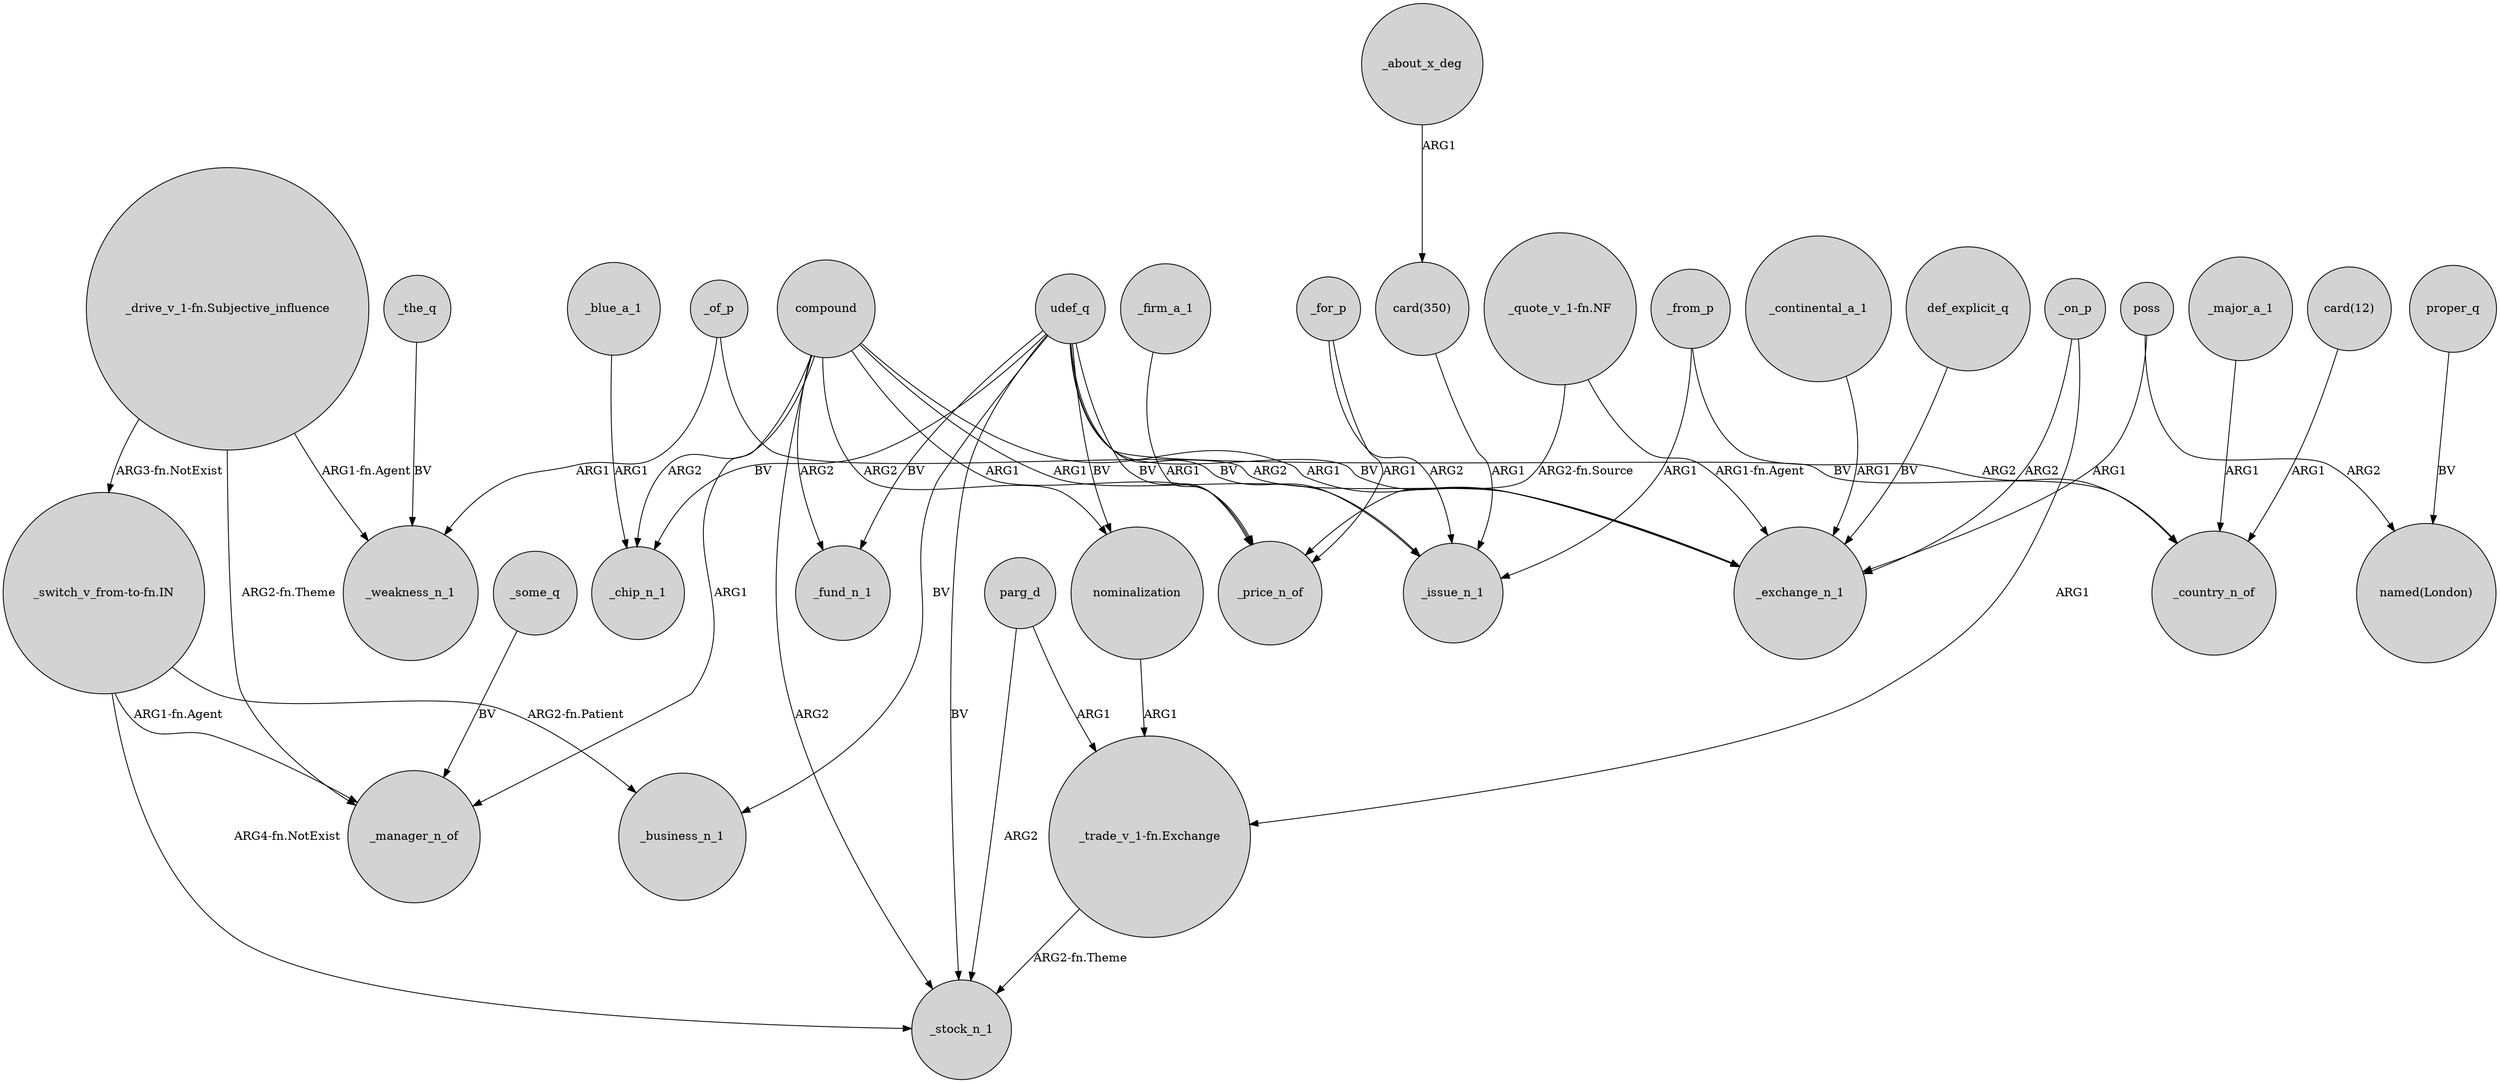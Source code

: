 digraph {
	node [shape=circle style=filled]
	"_drive_v_1-fn.Subjective_influence" -> _weakness_n_1 [label="ARG1-fn.Agent"]
	compound -> _manager_n_of [label=ARG1]
	_firm_a_1 -> _price_n_of [label=ARG1]
	udef_q -> _price_n_of [label=BV]
	_about_x_deg -> "card(350)" [label=ARG1]
	parg_d -> "_trade_v_1-fn.Exchange" [label=ARG1]
	udef_q -> _chip_n_1 [label=BV]
	_from_p -> _country_n_of [label=ARG2]
	"_quote_v_1-fn.NF" -> _price_n_of [label="ARG2-fn.Source"]
	"_drive_v_1-fn.Subjective_influence" -> "_switch_v_from-to-fn.IN" [label="ARG3-fn.NotExist"]
	"_switch_v_from-to-fn.IN" -> _stock_n_1 [label="ARG4-fn.NotExist"]
	compound -> nominalization [label=ARG2]
	compound -> _fund_n_1 [label=ARG2]
	_the_q -> _weakness_n_1 [label=BV]
	"_drive_v_1-fn.Subjective_influence" -> _manager_n_of [label="ARG2-fn.Theme"]
	"_quote_v_1-fn.NF" -> _exchange_n_1 [label="ARG1-fn.Agent"]
	"_switch_v_from-to-fn.IN" -> _manager_n_of [label="ARG1-fn.Agent"]
	_for_p -> _price_n_of [label=ARG1]
	poss -> _exchange_n_1 [label=ARG1]
	_from_p -> _issue_n_1 [label=ARG1]
	_on_p -> "_trade_v_1-fn.Exchange" [label=ARG1]
	_major_a_1 -> _country_n_of [label=ARG1]
	compound -> _stock_n_1 [label=ARG2]
	compound -> _chip_n_1 [label=ARG2]
	"_trade_v_1-fn.Exchange" -> _stock_n_1 [label="ARG2-fn.Theme"]
	udef_q -> _country_n_of [label=BV]
	udef_q -> _stock_n_1 [label=BV]
	"_switch_v_from-to-fn.IN" -> _business_n_1 [label="ARG2-fn.Patient"]
	compound -> _exchange_n_1 [label=ARG1]
	def_explicit_q -> _exchange_n_1 [label=BV]
	_of_p -> _exchange_n_1 [label=ARG2]
	"card(350)" -> _issue_n_1 [label=ARG1]
	"card(12)" -> _country_n_of [label=ARG1]
	udef_q -> _issue_n_1 [label=BV]
	udef_q -> _fund_n_1 [label=BV]
	udef_q -> nominalization [label=BV]
	compound -> _issue_n_1 [label=ARG1]
	proper_q -> "named(London)" [label=BV]
	_blue_a_1 -> _chip_n_1 [label=ARG1]
	_on_p -> _exchange_n_1 [label=ARG2]
	udef_q -> _business_n_1 [label=BV]
	_for_p -> _issue_n_1 [label=ARG2]
	_some_q -> _manager_n_of [label=BV]
	_continental_a_1 -> _exchange_n_1 [label=ARG1]
	udef_q -> _exchange_n_1 [label=BV]
	compound -> _price_n_of [label=ARG1]
	nominalization -> "_trade_v_1-fn.Exchange" [label=ARG1]
	poss -> "named(London)" [label=ARG2]
	parg_d -> _stock_n_1 [label=ARG2]
	_of_p -> _weakness_n_1 [label=ARG1]
}
